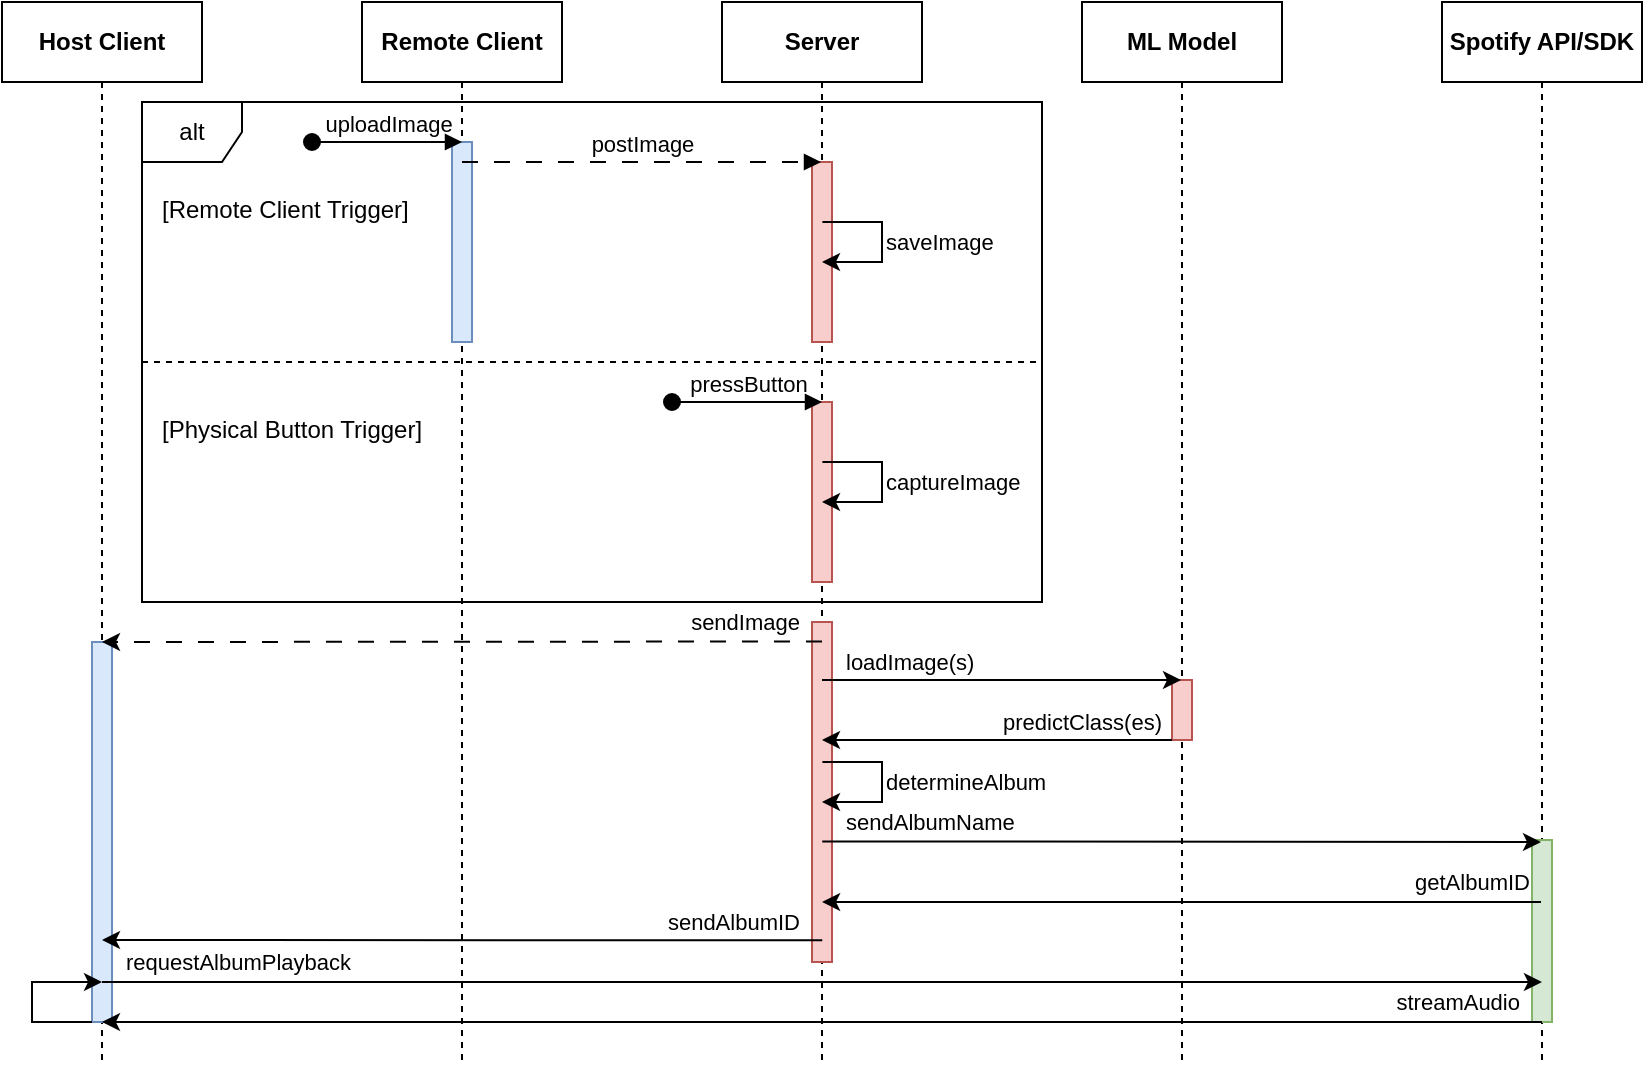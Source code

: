 <mxfile version="26.1.0">
  <diagram name="Page-1" id="2YBvvXClWsGukQMizWep">
    <mxGraphModel dx="2284" dy="754" grid="1" gridSize="10" guides="1" tooltips="1" connect="1" arrows="1" fold="1" page="1" pageScale="1" pageWidth="850" pageHeight="1100" math="0" shadow="0">
      <root>
        <mxCell id="0" />
        <mxCell id="1" parent="0" />
        <mxCell id="vJoUyPEpwu-G5lvv9bwW-87" value="Host Client" style="shape=umlLifeline;perimeter=lifelinePerimeter;whiteSpace=wrap;html=1;container=0;dropTarget=0;collapsible=0;recursiveResize=0;outlineConnect=0;portConstraint=eastwest;newEdgeStyle={&quot;edgeStyle&quot;:&quot;elbowEdgeStyle&quot;,&quot;elbow&quot;:&quot;vertical&quot;,&quot;curved&quot;:0,&quot;rounded&quot;:0};fontStyle=1" parent="1" vertex="1">
          <mxGeometry x="-140" y="40" width="100" height="530" as="geometry" />
        </mxCell>
        <mxCell id="vJoUyPEpwu-G5lvv9bwW-88" value="" style="html=1;points=[];perimeter=orthogonalPerimeter;outlineConnect=0;targetShapes=umlLifeline;portConstraint=eastwest;newEdgeStyle={&quot;edgeStyle&quot;:&quot;elbowEdgeStyle&quot;,&quot;elbow&quot;:&quot;vertical&quot;,&quot;curved&quot;:0,&quot;rounded&quot;:0};fillColor=#dae8fc;strokeColor=#6c8ebf;" parent="1" vertex="1">
          <mxGeometry x="-95" y="360" width="10" height="190" as="geometry" />
        </mxCell>
        <mxCell id="aM9ryv3xv72pqoxQDRHE-1" value="Remote Client" style="shape=umlLifeline;perimeter=lifelinePerimeter;whiteSpace=wrap;html=1;container=0;dropTarget=0;collapsible=0;recursiveResize=0;outlineConnect=0;portConstraint=eastwest;newEdgeStyle={&quot;edgeStyle&quot;:&quot;elbowEdgeStyle&quot;,&quot;elbow&quot;:&quot;vertical&quot;,&quot;curved&quot;:0,&quot;rounded&quot;:0};fontStyle=1" parent="1" vertex="1">
          <mxGeometry x="40" y="40" width="100" height="530" as="geometry" />
        </mxCell>
        <mxCell id="aM9ryv3xv72pqoxQDRHE-2" value="" style="html=1;points=[];perimeter=orthogonalPerimeter;outlineConnect=0;targetShapes=umlLifeline;portConstraint=eastwest;newEdgeStyle={&quot;edgeStyle&quot;:&quot;elbowEdgeStyle&quot;,&quot;elbow&quot;:&quot;vertical&quot;,&quot;curved&quot;:0,&quot;rounded&quot;:0};fillColor=#dae8fc;strokeColor=#6c8ebf;" parent="aM9ryv3xv72pqoxQDRHE-1" vertex="1">
          <mxGeometry x="45" y="70" width="10" height="100" as="geometry" />
        </mxCell>
        <mxCell id="aM9ryv3xv72pqoxQDRHE-3" value="&lt;div&gt;uploadImage&lt;/div&gt;" style="html=1;verticalAlign=bottom;startArrow=oval;endArrow=block;startSize=8;edgeStyle=elbowEdgeStyle;elbow=vertical;curved=0;rounded=0;labelBackgroundColor=none;" parent="aM9ryv3xv72pqoxQDRHE-1" edge="1">
          <mxGeometry relative="1" as="geometry">
            <mxPoint x="-25" y="70" as="sourcePoint" />
            <Array as="points">
              <mxPoint x="-25" y="70" />
            </Array>
            <mxPoint x="50" y="70" as="targetPoint" />
          </mxGeometry>
        </mxCell>
        <mxCell id="aM9ryv3xv72pqoxQDRHE-5" value="Server" style="shape=umlLifeline;perimeter=lifelinePerimeter;whiteSpace=wrap;html=1;container=0;dropTarget=0;collapsible=0;recursiveResize=0;outlineConnect=0;portConstraint=eastwest;newEdgeStyle={&quot;edgeStyle&quot;:&quot;elbowEdgeStyle&quot;,&quot;elbow&quot;:&quot;vertical&quot;,&quot;curved&quot;:0,&quot;rounded&quot;:0};fontStyle=1" parent="1" vertex="1">
          <mxGeometry x="220" y="40" width="100" height="530" as="geometry" />
        </mxCell>
        <mxCell id="aM9ryv3xv72pqoxQDRHE-6" value="" style="html=1;points=[];perimeter=orthogonalPerimeter;outlineConnect=0;targetShapes=umlLifeline;portConstraint=eastwest;newEdgeStyle={&quot;edgeStyle&quot;:&quot;elbowEdgeStyle&quot;,&quot;elbow&quot;:&quot;vertical&quot;,&quot;curved&quot;:0,&quot;rounded&quot;:0};fillColor=#f8cecc;strokeColor=#b85450;" parent="aM9ryv3xv72pqoxQDRHE-5" vertex="1">
          <mxGeometry x="45" y="80" width="10" height="90" as="geometry" />
        </mxCell>
        <mxCell id="vJoUyPEpwu-G5lvv9bwW-58" value="" style="html=1;points=[];perimeter=orthogonalPerimeter;outlineConnect=0;targetShapes=umlLifeline;portConstraint=eastwest;newEdgeStyle={&quot;edgeStyle&quot;:&quot;elbowEdgeStyle&quot;,&quot;elbow&quot;:&quot;vertical&quot;,&quot;curved&quot;:0,&quot;rounded&quot;:0};fillColor=#f8cecc;strokeColor=#b85450;" parent="aM9ryv3xv72pqoxQDRHE-5" vertex="1">
          <mxGeometry x="45" y="200" width="10" height="90" as="geometry" />
        </mxCell>
        <mxCell id="vJoUyPEpwu-G5lvv9bwW-59" value="" style="html=1;points=[];perimeter=orthogonalPerimeter;outlineConnect=0;targetShapes=umlLifeline;portConstraint=eastwest;newEdgeStyle={&quot;edgeStyle&quot;:&quot;elbowEdgeStyle&quot;,&quot;elbow&quot;:&quot;vertical&quot;,&quot;curved&quot;:0,&quot;rounded&quot;:0};fillColor=#f8cecc;strokeColor=#b85450;" parent="aM9ryv3xv72pqoxQDRHE-5" vertex="1">
          <mxGeometry x="45" y="310" width="10" height="170" as="geometry" />
        </mxCell>
        <mxCell id="aM9ryv3xv72pqoxQDRHE-7" value="&lt;div&gt;postImage&lt;/div&gt;" style="html=1;verticalAlign=bottom;endArrow=block;edgeStyle=elbowEdgeStyle;elbow=vertical;curved=0;rounded=0;dashed=1;dashPattern=8 8;" parent="1" source="aM9ryv3xv72pqoxQDRHE-1" target="aM9ryv3xv72pqoxQDRHE-5" edge="1">
          <mxGeometry relative="1" as="geometry">
            <mxPoint x="195" y="130" as="sourcePoint" />
            <Array as="points">
              <mxPoint x="180" y="120" />
            </Array>
          </mxGeometry>
        </mxCell>
        <mxCell id="vJoUyPEpwu-G5lvv9bwW-19" value="ML Model" style="shape=umlLifeline;perimeter=lifelinePerimeter;whiteSpace=wrap;html=1;container=0;dropTarget=0;collapsible=0;recursiveResize=0;outlineConnect=0;portConstraint=eastwest;newEdgeStyle={&quot;edgeStyle&quot;:&quot;elbowEdgeStyle&quot;,&quot;elbow&quot;:&quot;vertical&quot;,&quot;curved&quot;:0,&quot;rounded&quot;:0};fontStyle=1" parent="1" vertex="1">
          <mxGeometry x="400" y="40" width="100" height="530" as="geometry" />
        </mxCell>
        <mxCell id="vJoUyPEpwu-G5lvv9bwW-20" value="" style="html=1;points=[];perimeter=orthogonalPerimeter;outlineConnect=0;targetShapes=umlLifeline;portConstraint=eastwest;newEdgeStyle={&quot;edgeStyle&quot;:&quot;elbowEdgeStyle&quot;,&quot;elbow&quot;:&quot;vertical&quot;,&quot;curved&quot;:0,&quot;rounded&quot;:0};fillColor=#f8cecc;strokeColor=#b85450;" parent="vJoUyPEpwu-G5lvv9bwW-19" vertex="1">
          <mxGeometry x="45" y="339" width="10" height="30" as="geometry" />
        </mxCell>
        <mxCell id="vJoUyPEpwu-G5lvv9bwW-25" value="Spotify API/SDK" style="shape=umlLifeline;perimeter=lifelinePerimeter;whiteSpace=wrap;html=1;container=0;dropTarget=0;collapsible=0;recursiveResize=0;outlineConnect=0;portConstraint=eastwest;newEdgeStyle={&quot;edgeStyle&quot;:&quot;elbowEdgeStyle&quot;,&quot;elbow&quot;:&quot;vertical&quot;,&quot;curved&quot;:0,&quot;rounded&quot;:0};fontStyle=1" parent="1" vertex="1">
          <mxGeometry x="580" y="40" width="100" height="530" as="geometry" />
        </mxCell>
        <mxCell id="vJoUyPEpwu-G5lvv9bwW-26" value="" style="html=1;points=[];perimeter=orthogonalPerimeter;outlineConnect=0;targetShapes=umlLifeline;portConstraint=eastwest;newEdgeStyle={&quot;edgeStyle&quot;:&quot;elbowEdgeStyle&quot;,&quot;elbow&quot;:&quot;vertical&quot;,&quot;curved&quot;:0,&quot;rounded&quot;:0};fillColor=#d5e8d4;strokeColor=#82b366;" parent="vJoUyPEpwu-G5lvv9bwW-25" vertex="1">
          <mxGeometry x="45" y="419" width="10" height="91" as="geometry" />
        </mxCell>
        <mxCell id="vJoUyPEpwu-G5lvv9bwW-47" value="&lt;div&gt;alt&lt;/div&gt;" style="shape=umlFrame;whiteSpace=wrap;html=1;pointerEvents=0;recursiveResize=0;container=1;collapsible=0;width=50;height=30;" parent="1" vertex="1">
          <mxGeometry x="-70" y="90" width="450" height="250" as="geometry" />
        </mxCell>
        <mxCell id="vJoUyPEpwu-G5lvv9bwW-48" value="&lt;div&gt;[Remote Client Trigger]&lt;/div&gt;" style="text;html=1;" parent="vJoUyPEpwu-G5lvv9bwW-47" vertex="1">
          <mxGeometry width="100" height="20" relative="1" as="geometry">
            <mxPoint x="8" y="40" as="offset" />
          </mxGeometry>
        </mxCell>
        <mxCell id="vJoUyPEpwu-G5lvv9bwW-49" value="" style="line;strokeWidth=1;dashed=1;labelPosition=center;verticalLabelPosition=bottom;align=left;verticalAlign=top;spacingLeft=20;spacingTop=15;html=1;whiteSpace=wrap;" parent="vJoUyPEpwu-G5lvv9bwW-47" vertex="1">
          <mxGeometry y="125" width="450" height="10" as="geometry" />
        </mxCell>
        <mxCell id="vJoUyPEpwu-G5lvv9bwW-61" value="&lt;div&gt;pressButton&lt;/div&gt;" style="html=1;verticalAlign=bottom;startArrow=oval;endArrow=block;startSize=8;edgeStyle=elbowEdgeStyle;elbow=vertical;curved=0;rounded=0;labelBackgroundColor=none;" parent="vJoUyPEpwu-G5lvv9bwW-47" edge="1">
          <mxGeometry relative="1" as="geometry">
            <mxPoint x="265" y="150" as="sourcePoint" />
            <mxPoint x="340" y="150" as="targetPoint" />
            <Array as="points">
              <mxPoint x="265" y="150" />
            </Array>
          </mxGeometry>
        </mxCell>
        <mxCell id="vJoUyPEpwu-G5lvv9bwW-74" value="&lt;div&gt;saveImage&lt;/div&gt;" style="endArrow=classic;html=1;rounded=0;align=left;" parent="vJoUyPEpwu-G5lvv9bwW-47" edge="1">
          <mxGeometry x="-0.003" width="50" height="50" relative="1" as="geometry">
            <mxPoint x="340.197" y="60" as="sourcePoint" />
            <mxPoint x="340" y="80" as="targetPoint" />
            <Array as="points">
              <mxPoint x="370" y="60" />
              <mxPoint x="370" y="70" />
              <mxPoint x="370" y="80" />
              <mxPoint x="340" y="80" />
            </Array>
            <mxPoint as="offset" />
          </mxGeometry>
        </mxCell>
        <mxCell id="vJoUyPEpwu-G5lvv9bwW-60" value="&lt;div&gt;loadImage(s)&lt;/div&gt;" style="edgeStyle=elbowEdgeStyle;rounded=0;orthogonalLoop=1;jettySize=auto;html=1;elbow=vertical;curved=0;align=left;" parent="1" source="aM9ryv3xv72pqoxQDRHE-5" edge="1">
          <mxGeometry x="-0.89" y="9" relative="1" as="geometry">
            <mxPoint x="275" y="379.111" as="sourcePoint" />
            <mxPoint x="449.5" y="379.111" as="targetPoint" />
            <mxPoint as="offset" />
          </mxGeometry>
        </mxCell>
        <mxCell id="vJoUyPEpwu-G5lvv9bwW-69" style="edgeStyle=elbowEdgeStyle;rounded=0;orthogonalLoop=1;jettySize=auto;html=1;elbow=vertical;curved=0;" parent="1" edge="1">
          <mxGeometry relative="1" as="geometry">
            <mxPoint x="445" y="409" as="sourcePoint" />
            <mxPoint x="270" y="409" as="targetPoint" />
          </mxGeometry>
        </mxCell>
        <mxCell id="vJoUyPEpwu-G5lvv9bwW-78" value="&lt;div&gt;predictClass(es)&lt;/div&gt;" style="edgeLabel;html=1;align=right;verticalAlign=middle;resizable=0;points=[];" parent="vJoUyPEpwu-G5lvv9bwW-69" vertex="1" connectable="0">
          <mxGeometry x="0.446" y="-1" relative="1" as="geometry">
            <mxPoint x="122" y="-8" as="offset" />
          </mxGeometry>
        </mxCell>
        <mxCell id="vJoUyPEpwu-G5lvv9bwW-70" value="sendAlbumName" style="edgeStyle=elbowEdgeStyle;rounded=0;orthogonalLoop=1;jettySize=auto;html=1;elbow=vertical;curved=0;align=left;" parent="1" edge="1">
          <mxGeometry x="-0.944" y="10" relative="1" as="geometry">
            <mxPoint x="270.136" y="459.727" as="sourcePoint" />
            <mxPoint x="629.5" y="459.788" as="targetPoint" />
            <mxPoint as="offset" />
          </mxGeometry>
        </mxCell>
        <mxCell id="vJoUyPEpwu-G5lvv9bwW-72" value="determineAlbum" style="endArrow=classic;html=1;rounded=0;align=left;" parent="1" edge="1">
          <mxGeometry x="-0.004" width="50" height="50" relative="1" as="geometry">
            <mxPoint x="270.197" y="420" as="sourcePoint" />
            <mxPoint x="269.833" y="440" as="targetPoint" />
            <Array as="points">
              <mxPoint x="300" y="420" />
              <mxPoint x="300" y="430" />
              <mxPoint x="300" y="440" />
              <mxPoint x="270" y="440" />
            </Array>
            <mxPoint as="offset" />
          </mxGeometry>
        </mxCell>
        <mxCell id="vJoUyPEpwu-G5lvv9bwW-73" value="&lt;div&gt;captureImage&lt;/div&gt;" style="endArrow=classic;html=1;rounded=0;align=left;" parent="1" edge="1">
          <mxGeometry x="-0.003" width="50" height="50" relative="1" as="geometry">
            <mxPoint x="270.197" y="270" as="sourcePoint" />
            <mxPoint x="270" y="290" as="targetPoint" />
            <Array as="points">
              <mxPoint x="300" y="270" />
              <mxPoint x="300" y="280" />
              <mxPoint x="300" y="290" />
              <mxPoint x="270" y="290" />
            </Array>
            <mxPoint as="offset" />
          </mxGeometry>
        </mxCell>
        <mxCell id="vJoUyPEpwu-G5lvv9bwW-76" value="&lt;div&gt;sendAlbumID&lt;/div&gt;" style="edgeStyle=elbowEdgeStyle;rounded=0;orthogonalLoop=1;jettySize=auto;html=1;elbow=vertical;curved=0;align=right;" parent="1" target="vJoUyPEpwu-G5lvv9bwW-87" edge="1">
          <mxGeometry x="-0.943" y="-9" relative="1" as="geometry">
            <mxPoint x="270.136" y="509.182" as="sourcePoint" />
            <mxPoint x="809.5" y="509.333" as="targetPoint" />
            <mxPoint as="offset" />
          </mxGeometry>
        </mxCell>
        <mxCell id="vJoUyPEpwu-G5lvv9bwW-77" value="&lt;div&gt;sendImage&lt;/div&gt;" style="edgeStyle=elbowEdgeStyle;rounded=0;orthogonalLoop=1;jettySize=auto;html=1;elbow=vertical;curved=0;dashed=1;dashPattern=8 8;align=right;" parent="1" target="vJoUyPEpwu-G5lvv9bwW-87" edge="1">
          <mxGeometry x="-0.943" y="-10" relative="1" as="geometry">
            <mxPoint x="270.0" y="359.75" as="sourcePoint" />
            <mxPoint x="804.5" y="359.75" as="targetPoint" />
            <mxPoint as="offset" />
          </mxGeometry>
        </mxCell>
        <mxCell id="vJoUyPEpwu-G5lvv9bwW-81" style="edgeStyle=elbowEdgeStyle;rounded=0;orthogonalLoop=1;jettySize=auto;html=1;elbow=vertical;curved=0;" parent="1" source="vJoUyPEpwu-G5lvv9bwW-87" edge="1">
          <mxGeometry relative="1" as="geometry">
            <mxPoint x="809.5" y="530.158" as="sourcePoint" />
            <mxPoint x="629.974" y="530.158" as="targetPoint" />
          </mxGeometry>
        </mxCell>
        <mxCell id="vJoUyPEpwu-G5lvv9bwW-83" value="&lt;div&gt;requestAlbumPlayback&lt;/div&gt;" style="edgeLabel;html=1;align=left;verticalAlign=middle;resizable=0;points=[];" parent="vJoUyPEpwu-G5lvv9bwW-81" vertex="1" connectable="0">
          <mxGeometry x="-0.711" y="-1" relative="1" as="geometry">
            <mxPoint x="-94" y="-11" as="offset" />
          </mxGeometry>
        </mxCell>
        <mxCell id="vJoUyPEpwu-G5lvv9bwW-82" value="streamAudio" style="edgeStyle=elbowEdgeStyle;rounded=0;orthogonalLoop=1;jettySize=auto;html=1;elbow=vertical;curved=0;align=right;" parent="1" target="vJoUyPEpwu-G5lvv9bwW-87" edge="1">
          <mxGeometry x="-0.972" y="-10" relative="1" as="geometry">
            <mxPoint x="629.959" y="550.054" as="sourcePoint" />
            <mxPoint x="809.5" y="550.054" as="targetPoint" />
            <mxPoint as="offset" />
          </mxGeometry>
        </mxCell>
        <mxCell id="vJoUyPEpwu-G5lvv9bwW-84" value="" style="endArrow=classic;html=1;rounded=0;align=left;" parent="1" source="vJoUyPEpwu-G5lvv9bwW-88" edge="1">
          <mxGeometry x="-0.003" width="50" height="50" relative="1" as="geometry">
            <mxPoint x="-154.803" y="550" as="sourcePoint" />
            <mxPoint x="-90" y="530" as="targetPoint" />
            <Array as="points">
              <mxPoint x="-125" y="550" />
              <mxPoint x="-125" y="530" />
            </Array>
            <mxPoint as="offset" />
          </mxGeometry>
        </mxCell>
        <mxCell id="vJoUyPEpwu-G5lvv9bwW-75" value="getAlbumID" style="edgeStyle=elbowEdgeStyle;rounded=0;orthogonalLoop=1;jettySize=auto;html=1;elbow=vertical;curved=0;align=right;" parent="1" source="vJoUyPEpwu-G5lvv9bwW-25" edge="1">
          <mxGeometry x="-0.971" y="-10" relative="1" as="geometry">
            <mxPoint x="625" y="489.909" as="sourcePoint" />
            <mxPoint x="270.045" y="489.909" as="targetPoint" />
            <mxPoint as="offset" />
          </mxGeometry>
        </mxCell>
        <mxCell id="GXNExwCorNBhIgjwEoVI-1" value="&lt;div&gt;[Physical Button Trigger]&lt;/div&gt;" style="text;html=1;" parent="1" vertex="1">
          <mxGeometry x="-62" y="240" width="100" height="20" as="geometry" />
        </mxCell>
      </root>
    </mxGraphModel>
  </diagram>
</mxfile>
